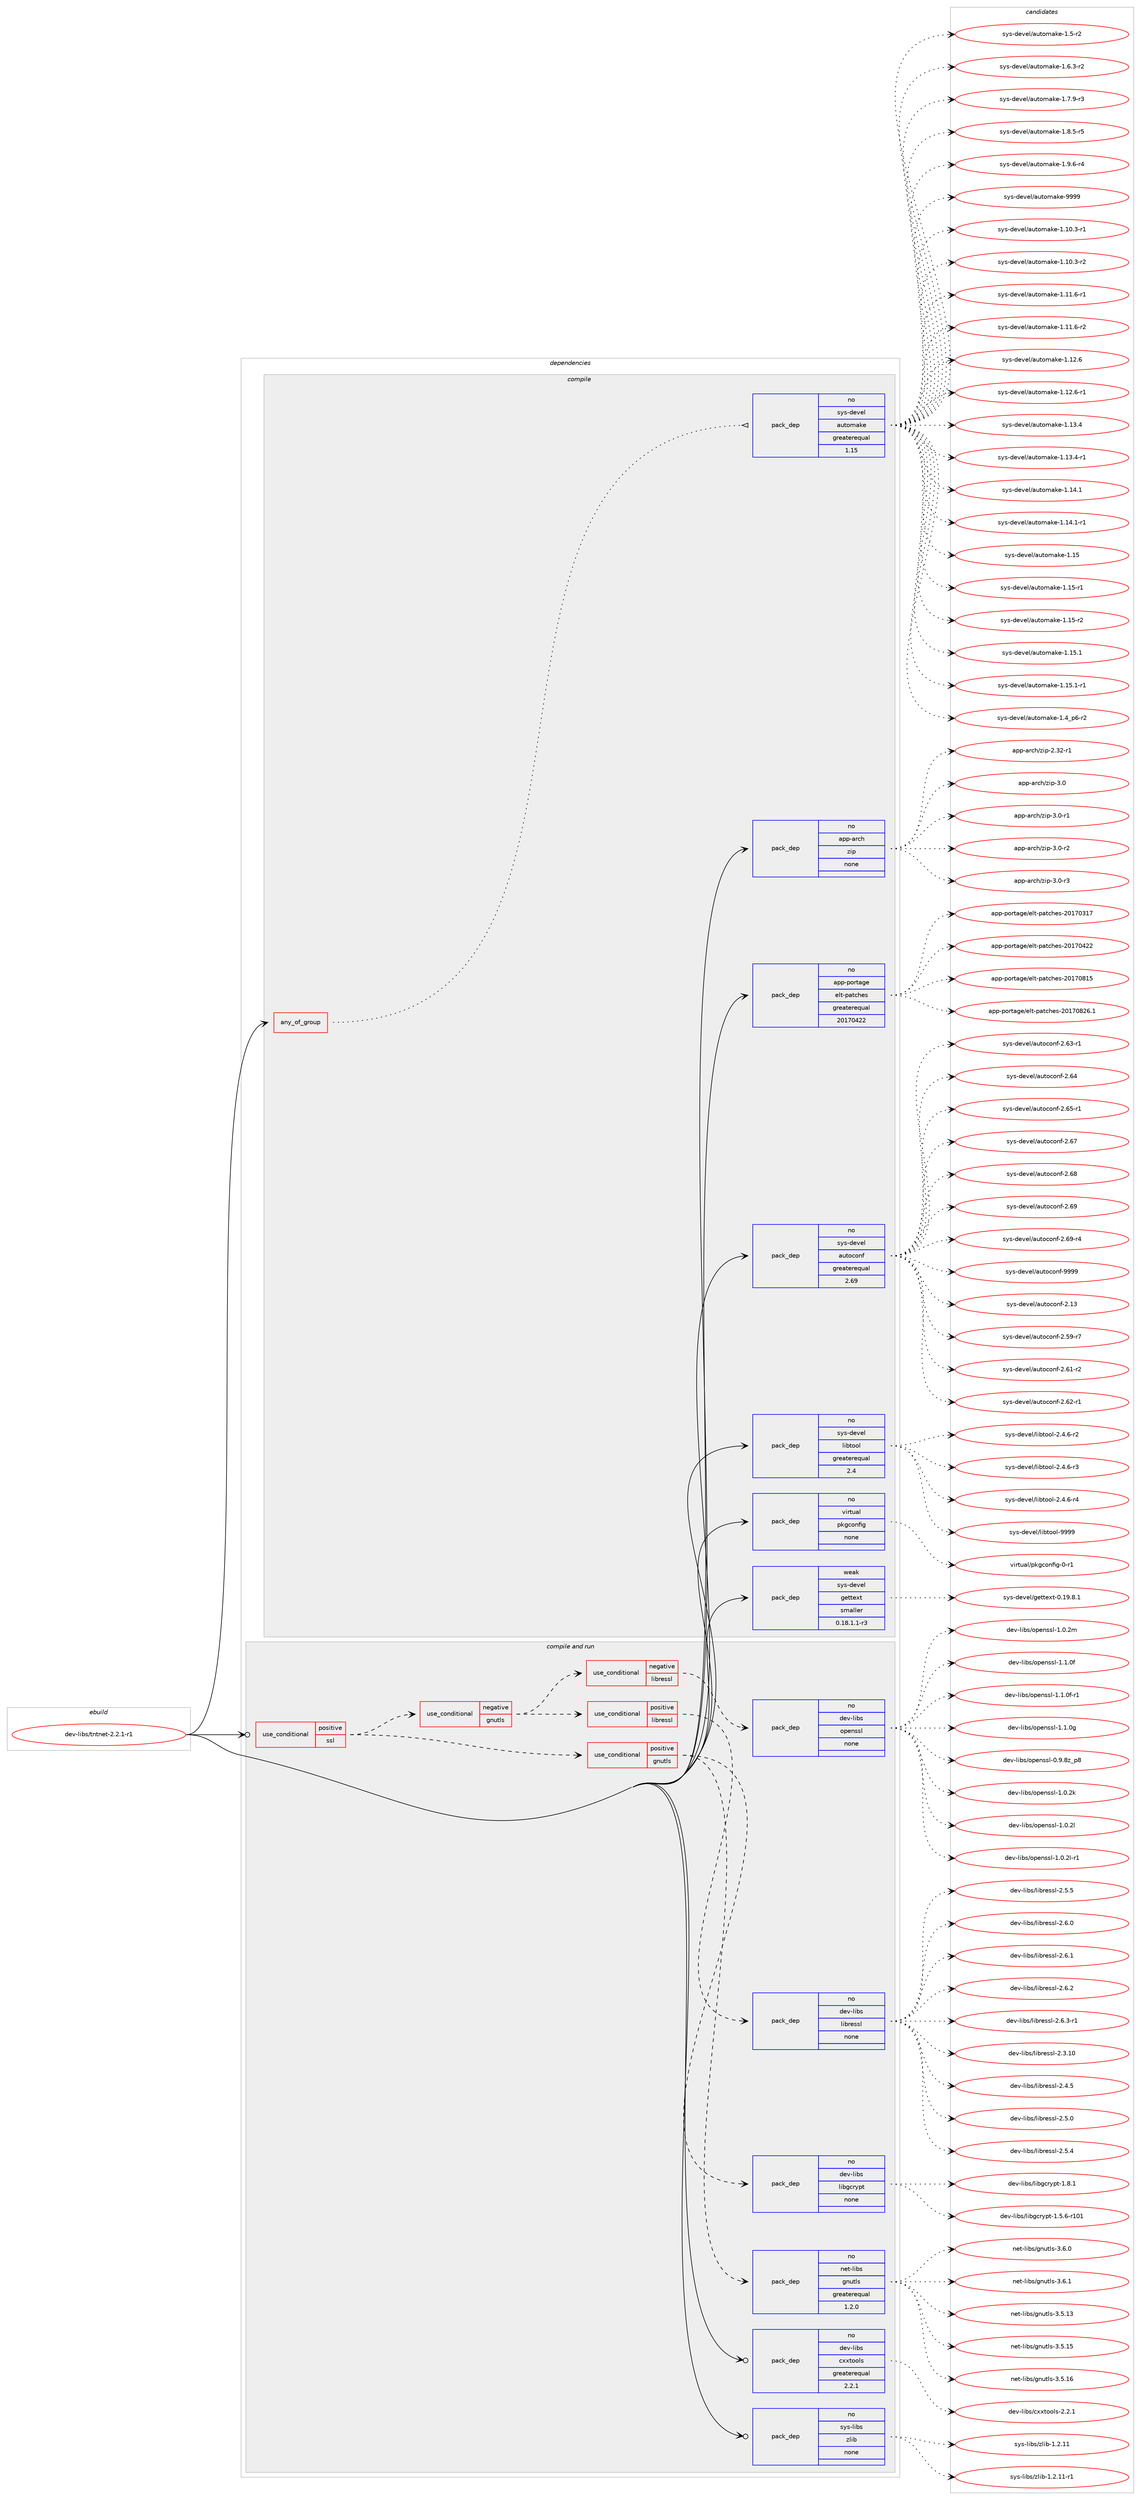digraph prolog {

# *************
# Graph options
# *************

newrank=true;
concentrate=true;
compound=true;
graph [rankdir=LR,fontname=Helvetica,fontsize=10,ranksep=1.5];#, ranksep=2.5, nodesep=0.2];
edge  [arrowhead=vee];
node  [fontname=Helvetica,fontsize=10];

# **********
# The ebuild
# **********

subgraph cluster_leftcol {
color=gray;
rank=same;
label=<<i>ebuild</i>>;
id [label="dev-libs/tntnet-2.2.1-r1", color=red, width=4, href="../dev-libs/tntnet-2.2.1-r1.svg"];
}

# ****************
# The dependencies
# ****************

subgraph cluster_midcol {
color=gray;
label=<<i>dependencies</i>>;
subgraph cluster_compile {
fillcolor="#eeeeee";
style=filled;
label=<<i>compile</i>>;
subgraph any3554 {
dependency119670 [label=<<TABLE BORDER="0" CELLBORDER="1" CELLSPACING="0" CELLPADDING="4"><TR><TD CELLPADDING="10">any_of_group</TD></TR></TABLE>>, shape=none, color=red];subgraph pack90181 {
dependency119671 [label=<<TABLE BORDER="0" CELLBORDER="1" CELLSPACING="0" CELLPADDING="4" WIDTH="220"><TR><TD ROWSPAN="6" CELLPADDING="30">pack_dep</TD></TR><TR><TD WIDTH="110">no</TD></TR><TR><TD>sys-devel</TD></TR><TR><TD>automake</TD></TR><TR><TD>greaterequal</TD></TR><TR><TD>1.15</TD></TR></TABLE>>, shape=none, color=blue];
}
dependency119670:e -> dependency119671:w [weight=20,style="dotted",arrowhead="oinv"];
}
id:e -> dependency119670:w [weight=20,style="solid",arrowhead="vee"];
subgraph pack90182 {
dependency119672 [label=<<TABLE BORDER="0" CELLBORDER="1" CELLSPACING="0" CELLPADDING="4" WIDTH="220"><TR><TD ROWSPAN="6" CELLPADDING="30">pack_dep</TD></TR><TR><TD WIDTH="110">no</TD></TR><TR><TD>app-arch</TD></TR><TR><TD>zip</TD></TR><TR><TD>none</TD></TR><TR><TD></TD></TR></TABLE>>, shape=none, color=blue];
}
id:e -> dependency119672:w [weight=20,style="solid",arrowhead="vee"];
subgraph pack90183 {
dependency119673 [label=<<TABLE BORDER="0" CELLBORDER="1" CELLSPACING="0" CELLPADDING="4" WIDTH="220"><TR><TD ROWSPAN="6" CELLPADDING="30">pack_dep</TD></TR><TR><TD WIDTH="110">no</TD></TR><TR><TD>app-portage</TD></TR><TR><TD>elt-patches</TD></TR><TR><TD>greaterequal</TD></TR><TR><TD>20170422</TD></TR></TABLE>>, shape=none, color=blue];
}
id:e -> dependency119673:w [weight=20,style="solid",arrowhead="vee"];
subgraph pack90184 {
dependency119674 [label=<<TABLE BORDER="0" CELLBORDER="1" CELLSPACING="0" CELLPADDING="4" WIDTH="220"><TR><TD ROWSPAN="6" CELLPADDING="30">pack_dep</TD></TR><TR><TD WIDTH="110">no</TD></TR><TR><TD>sys-devel</TD></TR><TR><TD>autoconf</TD></TR><TR><TD>greaterequal</TD></TR><TR><TD>2.69</TD></TR></TABLE>>, shape=none, color=blue];
}
id:e -> dependency119674:w [weight=20,style="solid",arrowhead="vee"];
subgraph pack90185 {
dependency119675 [label=<<TABLE BORDER="0" CELLBORDER="1" CELLSPACING="0" CELLPADDING="4" WIDTH="220"><TR><TD ROWSPAN="6" CELLPADDING="30">pack_dep</TD></TR><TR><TD WIDTH="110">no</TD></TR><TR><TD>sys-devel</TD></TR><TR><TD>libtool</TD></TR><TR><TD>greaterequal</TD></TR><TR><TD>2.4</TD></TR></TABLE>>, shape=none, color=blue];
}
id:e -> dependency119675:w [weight=20,style="solid",arrowhead="vee"];
subgraph pack90186 {
dependency119676 [label=<<TABLE BORDER="0" CELLBORDER="1" CELLSPACING="0" CELLPADDING="4" WIDTH="220"><TR><TD ROWSPAN="6" CELLPADDING="30">pack_dep</TD></TR><TR><TD WIDTH="110">no</TD></TR><TR><TD>virtual</TD></TR><TR><TD>pkgconfig</TD></TR><TR><TD>none</TD></TR><TR><TD></TD></TR></TABLE>>, shape=none, color=blue];
}
id:e -> dependency119676:w [weight=20,style="solid",arrowhead="vee"];
subgraph pack90187 {
dependency119677 [label=<<TABLE BORDER="0" CELLBORDER="1" CELLSPACING="0" CELLPADDING="4" WIDTH="220"><TR><TD ROWSPAN="6" CELLPADDING="30">pack_dep</TD></TR><TR><TD WIDTH="110">weak</TD></TR><TR><TD>sys-devel</TD></TR><TR><TD>gettext</TD></TR><TR><TD>smaller</TD></TR><TR><TD>0.18.1.1-r3</TD></TR></TABLE>>, shape=none, color=blue];
}
id:e -> dependency119677:w [weight=20,style="solid",arrowhead="vee"];
}
subgraph cluster_compileandrun {
fillcolor="#eeeeee";
style=filled;
label=<<i>compile and run</i>>;
subgraph cond25903 {
dependency119678 [label=<<TABLE BORDER="0" CELLBORDER="1" CELLSPACING="0" CELLPADDING="4"><TR><TD ROWSPAN="3" CELLPADDING="10">use_conditional</TD></TR><TR><TD>positive</TD></TR><TR><TD>ssl</TD></TR></TABLE>>, shape=none, color=red];
subgraph cond25904 {
dependency119679 [label=<<TABLE BORDER="0" CELLBORDER="1" CELLSPACING="0" CELLPADDING="4"><TR><TD ROWSPAN="3" CELLPADDING="10">use_conditional</TD></TR><TR><TD>positive</TD></TR><TR><TD>gnutls</TD></TR></TABLE>>, shape=none, color=red];
subgraph pack90188 {
dependency119680 [label=<<TABLE BORDER="0" CELLBORDER="1" CELLSPACING="0" CELLPADDING="4" WIDTH="220"><TR><TD ROWSPAN="6" CELLPADDING="30">pack_dep</TD></TR><TR><TD WIDTH="110">no</TD></TR><TR><TD>net-libs</TD></TR><TR><TD>gnutls</TD></TR><TR><TD>greaterequal</TD></TR><TR><TD>1.2.0</TD></TR></TABLE>>, shape=none, color=blue];
}
dependency119679:e -> dependency119680:w [weight=20,style="dashed",arrowhead="vee"];
subgraph pack90189 {
dependency119681 [label=<<TABLE BORDER="0" CELLBORDER="1" CELLSPACING="0" CELLPADDING="4" WIDTH="220"><TR><TD ROWSPAN="6" CELLPADDING="30">pack_dep</TD></TR><TR><TD WIDTH="110">no</TD></TR><TR><TD>dev-libs</TD></TR><TR><TD>libgcrypt</TD></TR><TR><TD>none</TD></TR><TR><TD></TD></TR></TABLE>>, shape=none, color=blue];
}
dependency119679:e -> dependency119681:w [weight=20,style="dashed",arrowhead="vee"];
}
dependency119678:e -> dependency119679:w [weight=20,style="dashed",arrowhead="vee"];
subgraph cond25905 {
dependency119682 [label=<<TABLE BORDER="0" CELLBORDER="1" CELLSPACING="0" CELLPADDING="4"><TR><TD ROWSPAN="3" CELLPADDING="10">use_conditional</TD></TR><TR><TD>negative</TD></TR><TR><TD>gnutls</TD></TR></TABLE>>, shape=none, color=red];
subgraph cond25906 {
dependency119683 [label=<<TABLE BORDER="0" CELLBORDER="1" CELLSPACING="0" CELLPADDING="4"><TR><TD ROWSPAN="3" CELLPADDING="10">use_conditional</TD></TR><TR><TD>negative</TD></TR><TR><TD>libressl</TD></TR></TABLE>>, shape=none, color=red];
subgraph pack90190 {
dependency119684 [label=<<TABLE BORDER="0" CELLBORDER="1" CELLSPACING="0" CELLPADDING="4" WIDTH="220"><TR><TD ROWSPAN="6" CELLPADDING="30">pack_dep</TD></TR><TR><TD WIDTH="110">no</TD></TR><TR><TD>dev-libs</TD></TR><TR><TD>openssl</TD></TR><TR><TD>none</TD></TR><TR><TD></TD></TR></TABLE>>, shape=none, color=blue];
}
dependency119683:e -> dependency119684:w [weight=20,style="dashed",arrowhead="vee"];
}
dependency119682:e -> dependency119683:w [weight=20,style="dashed",arrowhead="vee"];
subgraph cond25907 {
dependency119685 [label=<<TABLE BORDER="0" CELLBORDER="1" CELLSPACING="0" CELLPADDING="4"><TR><TD ROWSPAN="3" CELLPADDING="10">use_conditional</TD></TR><TR><TD>positive</TD></TR><TR><TD>libressl</TD></TR></TABLE>>, shape=none, color=red];
subgraph pack90191 {
dependency119686 [label=<<TABLE BORDER="0" CELLBORDER="1" CELLSPACING="0" CELLPADDING="4" WIDTH="220"><TR><TD ROWSPAN="6" CELLPADDING="30">pack_dep</TD></TR><TR><TD WIDTH="110">no</TD></TR><TR><TD>dev-libs</TD></TR><TR><TD>libressl</TD></TR><TR><TD>none</TD></TR><TR><TD></TD></TR></TABLE>>, shape=none, color=blue];
}
dependency119685:e -> dependency119686:w [weight=20,style="dashed",arrowhead="vee"];
}
dependency119682:e -> dependency119685:w [weight=20,style="dashed",arrowhead="vee"];
}
dependency119678:e -> dependency119682:w [weight=20,style="dashed",arrowhead="vee"];
}
id:e -> dependency119678:w [weight=20,style="solid",arrowhead="odotvee"];
subgraph pack90192 {
dependency119687 [label=<<TABLE BORDER="0" CELLBORDER="1" CELLSPACING="0" CELLPADDING="4" WIDTH="220"><TR><TD ROWSPAN="6" CELLPADDING="30">pack_dep</TD></TR><TR><TD WIDTH="110">no</TD></TR><TR><TD>dev-libs</TD></TR><TR><TD>cxxtools</TD></TR><TR><TD>greaterequal</TD></TR><TR><TD>2.2.1</TD></TR></TABLE>>, shape=none, color=blue];
}
id:e -> dependency119687:w [weight=20,style="solid",arrowhead="odotvee"];
subgraph pack90193 {
dependency119688 [label=<<TABLE BORDER="0" CELLBORDER="1" CELLSPACING="0" CELLPADDING="4" WIDTH="220"><TR><TD ROWSPAN="6" CELLPADDING="30">pack_dep</TD></TR><TR><TD WIDTH="110">no</TD></TR><TR><TD>sys-libs</TD></TR><TR><TD>zlib</TD></TR><TR><TD>none</TD></TR><TR><TD></TD></TR></TABLE>>, shape=none, color=blue];
}
id:e -> dependency119688:w [weight=20,style="solid",arrowhead="odotvee"];
}
subgraph cluster_run {
fillcolor="#eeeeee";
style=filled;
label=<<i>run</i>>;
}
}

# **************
# The candidates
# **************

subgraph cluster_choices {
rank=same;
color=gray;
label=<<i>candidates</i>>;

subgraph choice90181 {
color=black;
nodesep=1;
choice11512111545100101118101108479711711611110997107101454946494846514511449 [label="sys-devel/automake-1.10.3-r1", color=red, width=4,href="../sys-devel/automake-1.10.3-r1.svg"];
choice11512111545100101118101108479711711611110997107101454946494846514511450 [label="sys-devel/automake-1.10.3-r2", color=red, width=4,href="../sys-devel/automake-1.10.3-r2.svg"];
choice11512111545100101118101108479711711611110997107101454946494946544511449 [label="sys-devel/automake-1.11.6-r1", color=red, width=4,href="../sys-devel/automake-1.11.6-r1.svg"];
choice11512111545100101118101108479711711611110997107101454946494946544511450 [label="sys-devel/automake-1.11.6-r2", color=red, width=4,href="../sys-devel/automake-1.11.6-r2.svg"];
choice1151211154510010111810110847971171161111099710710145494649504654 [label="sys-devel/automake-1.12.6", color=red, width=4,href="../sys-devel/automake-1.12.6.svg"];
choice11512111545100101118101108479711711611110997107101454946495046544511449 [label="sys-devel/automake-1.12.6-r1", color=red, width=4,href="../sys-devel/automake-1.12.6-r1.svg"];
choice1151211154510010111810110847971171161111099710710145494649514652 [label="sys-devel/automake-1.13.4", color=red, width=4,href="../sys-devel/automake-1.13.4.svg"];
choice11512111545100101118101108479711711611110997107101454946495146524511449 [label="sys-devel/automake-1.13.4-r1", color=red, width=4,href="../sys-devel/automake-1.13.4-r1.svg"];
choice1151211154510010111810110847971171161111099710710145494649524649 [label="sys-devel/automake-1.14.1", color=red, width=4,href="../sys-devel/automake-1.14.1.svg"];
choice11512111545100101118101108479711711611110997107101454946495246494511449 [label="sys-devel/automake-1.14.1-r1", color=red, width=4,href="../sys-devel/automake-1.14.1-r1.svg"];
choice115121115451001011181011084797117116111109971071014549464953 [label="sys-devel/automake-1.15", color=red, width=4,href="../sys-devel/automake-1.15.svg"];
choice1151211154510010111810110847971171161111099710710145494649534511449 [label="sys-devel/automake-1.15-r1", color=red, width=4,href="../sys-devel/automake-1.15-r1.svg"];
choice1151211154510010111810110847971171161111099710710145494649534511450 [label="sys-devel/automake-1.15-r2", color=red, width=4,href="../sys-devel/automake-1.15-r2.svg"];
choice1151211154510010111810110847971171161111099710710145494649534649 [label="sys-devel/automake-1.15.1", color=red, width=4,href="../sys-devel/automake-1.15.1.svg"];
choice11512111545100101118101108479711711611110997107101454946495346494511449 [label="sys-devel/automake-1.15.1-r1", color=red, width=4,href="../sys-devel/automake-1.15.1-r1.svg"];
choice115121115451001011181011084797117116111109971071014549465295112544511450 [label="sys-devel/automake-1.4_p6-r2", color=red, width=4,href="../sys-devel/automake-1.4_p6-r2.svg"];
choice11512111545100101118101108479711711611110997107101454946534511450 [label="sys-devel/automake-1.5-r2", color=red, width=4,href="../sys-devel/automake-1.5-r2.svg"];
choice115121115451001011181011084797117116111109971071014549465446514511450 [label="sys-devel/automake-1.6.3-r2", color=red, width=4,href="../sys-devel/automake-1.6.3-r2.svg"];
choice115121115451001011181011084797117116111109971071014549465546574511451 [label="sys-devel/automake-1.7.9-r3", color=red, width=4,href="../sys-devel/automake-1.7.9-r3.svg"];
choice115121115451001011181011084797117116111109971071014549465646534511453 [label="sys-devel/automake-1.8.5-r5", color=red, width=4,href="../sys-devel/automake-1.8.5-r5.svg"];
choice115121115451001011181011084797117116111109971071014549465746544511452 [label="sys-devel/automake-1.9.6-r4", color=red, width=4,href="../sys-devel/automake-1.9.6-r4.svg"];
choice115121115451001011181011084797117116111109971071014557575757 [label="sys-devel/automake-9999", color=red, width=4,href="../sys-devel/automake-9999.svg"];
dependency119671:e -> choice11512111545100101118101108479711711611110997107101454946494846514511449:w [style=dotted,weight="100"];
dependency119671:e -> choice11512111545100101118101108479711711611110997107101454946494846514511450:w [style=dotted,weight="100"];
dependency119671:e -> choice11512111545100101118101108479711711611110997107101454946494946544511449:w [style=dotted,weight="100"];
dependency119671:e -> choice11512111545100101118101108479711711611110997107101454946494946544511450:w [style=dotted,weight="100"];
dependency119671:e -> choice1151211154510010111810110847971171161111099710710145494649504654:w [style=dotted,weight="100"];
dependency119671:e -> choice11512111545100101118101108479711711611110997107101454946495046544511449:w [style=dotted,weight="100"];
dependency119671:e -> choice1151211154510010111810110847971171161111099710710145494649514652:w [style=dotted,weight="100"];
dependency119671:e -> choice11512111545100101118101108479711711611110997107101454946495146524511449:w [style=dotted,weight="100"];
dependency119671:e -> choice1151211154510010111810110847971171161111099710710145494649524649:w [style=dotted,weight="100"];
dependency119671:e -> choice11512111545100101118101108479711711611110997107101454946495246494511449:w [style=dotted,weight="100"];
dependency119671:e -> choice115121115451001011181011084797117116111109971071014549464953:w [style=dotted,weight="100"];
dependency119671:e -> choice1151211154510010111810110847971171161111099710710145494649534511449:w [style=dotted,weight="100"];
dependency119671:e -> choice1151211154510010111810110847971171161111099710710145494649534511450:w [style=dotted,weight="100"];
dependency119671:e -> choice1151211154510010111810110847971171161111099710710145494649534649:w [style=dotted,weight="100"];
dependency119671:e -> choice11512111545100101118101108479711711611110997107101454946495346494511449:w [style=dotted,weight="100"];
dependency119671:e -> choice115121115451001011181011084797117116111109971071014549465295112544511450:w [style=dotted,weight="100"];
dependency119671:e -> choice11512111545100101118101108479711711611110997107101454946534511450:w [style=dotted,weight="100"];
dependency119671:e -> choice115121115451001011181011084797117116111109971071014549465446514511450:w [style=dotted,weight="100"];
dependency119671:e -> choice115121115451001011181011084797117116111109971071014549465546574511451:w [style=dotted,weight="100"];
dependency119671:e -> choice115121115451001011181011084797117116111109971071014549465646534511453:w [style=dotted,weight="100"];
dependency119671:e -> choice115121115451001011181011084797117116111109971071014549465746544511452:w [style=dotted,weight="100"];
dependency119671:e -> choice115121115451001011181011084797117116111109971071014557575757:w [style=dotted,weight="100"];
}
subgraph choice90182 {
color=black;
nodesep=1;
choice971121124597114991044712210511245504651504511449 [label="app-arch/zip-2.32-r1", color=red, width=4,href="../app-arch/zip-2.32-r1.svg"];
choice971121124597114991044712210511245514648 [label="app-arch/zip-3.0", color=red, width=4,href="../app-arch/zip-3.0.svg"];
choice9711211245971149910447122105112455146484511449 [label="app-arch/zip-3.0-r1", color=red, width=4,href="../app-arch/zip-3.0-r1.svg"];
choice9711211245971149910447122105112455146484511450 [label="app-arch/zip-3.0-r2", color=red, width=4,href="../app-arch/zip-3.0-r2.svg"];
choice9711211245971149910447122105112455146484511451 [label="app-arch/zip-3.0-r3", color=red, width=4,href="../app-arch/zip-3.0-r3.svg"];
dependency119672:e -> choice971121124597114991044712210511245504651504511449:w [style=dotted,weight="100"];
dependency119672:e -> choice971121124597114991044712210511245514648:w [style=dotted,weight="100"];
dependency119672:e -> choice9711211245971149910447122105112455146484511449:w [style=dotted,weight="100"];
dependency119672:e -> choice9711211245971149910447122105112455146484511450:w [style=dotted,weight="100"];
dependency119672:e -> choice9711211245971149910447122105112455146484511451:w [style=dotted,weight="100"];
}
subgraph choice90183 {
color=black;
nodesep=1;
choice97112112451121111141169710310147101108116451129711699104101115455048495548514955 [label="app-portage/elt-patches-20170317", color=red, width=4,href="../app-portage/elt-patches-20170317.svg"];
choice97112112451121111141169710310147101108116451129711699104101115455048495548525050 [label="app-portage/elt-patches-20170422", color=red, width=4,href="../app-portage/elt-patches-20170422.svg"];
choice97112112451121111141169710310147101108116451129711699104101115455048495548564953 [label="app-portage/elt-patches-20170815", color=red, width=4,href="../app-portage/elt-patches-20170815.svg"];
choice971121124511211111411697103101471011081164511297116991041011154550484955485650544649 [label="app-portage/elt-patches-20170826.1", color=red, width=4,href="../app-portage/elt-patches-20170826.1.svg"];
dependency119673:e -> choice97112112451121111141169710310147101108116451129711699104101115455048495548514955:w [style=dotted,weight="100"];
dependency119673:e -> choice97112112451121111141169710310147101108116451129711699104101115455048495548525050:w [style=dotted,weight="100"];
dependency119673:e -> choice97112112451121111141169710310147101108116451129711699104101115455048495548564953:w [style=dotted,weight="100"];
dependency119673:e -> choice971121124511211111411697103101471011081164511297116991041011154550484955485650544649:w [style=dotted,weight="100"];
}
subgraph choice90184 {
color=black;
nodesep=1;
choice115121115451001011181011084797117116111991111101024550464951 [label="sys-devel/autoconf-2.13", color=red, width=4,href="../sys-devel/autoconf-2.13.svg"];
choice1151211154510010111810110847971171161119911111010245504653574511455 [label="sys-devel/autoconf-2.59-r7", color=red, width=4,href="../sys-devel/autoconf-2.59-r7.svg"];
choice1151211154510010111810110847971171161119911111010245504654494511450 [label="sys-devel/autoconf-2.61-r2", color=red, width=4,href="../sys-devel/autoconf-2.61-r2.svg"];
choice1151211154510010111810110847971171161119911111010245504654504511449 [label="sys-devel/autoconf-2.62-r1", color=red, width=4,href="../sys-devel/autoconf-2.62-r1.svg"];
choice1151211154510010111810110847971171161119911111010245504654514511449 [label="sys-devel/autoconf-2.63-r1", color=red, width=4,href="../sys-devel/autoconf-2.63-r1.svg"];
choice115121115451001011181011084797117116111991111101024550465452 [label="sys-devel/autoconf-2.64", color=red, width=4,href="../sys-devel/autoconf-2.64.svg"];
choice1151211154510010111810110847971171161119911111010245504654534511449 [label="sys-devel/autoconf-2.65-r1", color=red, width=4,href="../sys-devel/autoconf-2.65-r1.svg"];
choice115121115451001011181011084797117116111991111101024550465455 [label="sys-devel/autoconf-2.67", color=red, width=4,href="../sys-devel/autoconf-2.67.svg"];
choice115121115451001011181011084797117116111991111101024550465456 [label="sys-devel/autoconf-2.68", color=red, width=4,href="../sys-devel/autoconf-2.68.svg"];
choice115121115451001011181011084797117116111991111101024550465457 [label="sys-devel/autoconf-2.69", color=red, width=4,href="../sys-devel/autoconf-2.69.svg"];
choice1151211154510010111810110847971171161119911111010245504654574511452 [label="sys-devel/autoconf-2.69-r4", color=red, width=4,href="../sys-devel/autoconf-2.69-r4.svg"];
choice115121115451001011181011084797117116111991111101024557575757 [label="sys-devel/autoconf-9999", color=red, width=4,href="../sys-devel/autoconf-9999.svg"];
dependency119674:e -> choice115121115451001011181011084797117116111991111101024550464951:w [style=dotted,weight="100"];
dependency119674:e -> choice1151211154510010111810110847971171161119911111010245504653574511455:w [style=dotted,weight="100"];
dependency119674:e -> choice1151211154510010111810110847971171161119911111010245504654494511450:w [style=dotted,weight="100"];
dependency119674:e -> choice1151211154510010111810110847971171161119911111010245504654504511449:w [style=dotted,weight="100"];
dependency119674:e -> choice1151211154510010111810110847971171161119911111010245504654514511449:w [style=dotted,weight="100"];
dependency119674:e -> choice115121115451001011181011084797117116111991111101024550465452:w [style=dotted,weight="100"];
dependency119674:e -> choice1151211154510010111810110847971171161119911111010245504654534511449:w [style=dotted,weight="100"];
dependency119674:e -> choice115121115451001011181011084797117116111991111101024550465455:w [style=dotted,weight="100"];
dependency119674:e -> choice115121115451001011181011084797117116111991111101024550465456:w [style=dotted,weight="100"];
dependency119674:e -> choice115121115451001011181011084797117116111991111101024550465457:w [style=dotted,weight="100"];
dependency119674:e -> choice1151211154510010111810110847971171161119911111010245504654574511452:w [style=dotted,weight="100"];
dependency119674:e -> choice115121115451001011181011084797117116111991111101024557575757:w [style=dotted,weight="100"];
}
subgraph choice90185 {
color=black;
nodesep=1;
choice1151211154510010111810110847108105981161111111084550465246544511450 [label="sys-devel/libtool-2.4.6-r2", color=red, width=4,href="../sys-devel/libtool-2.4.6-r2.svg"];
choice1151211154510010111810110847108105981161111111084550465246544511451 [label="sys-devel/libtool-2.4.6-r3", color=red, width=4,href="../sys-devel/libtool-2.4.6-r3.svg"];
choice1151211154510010111810110847108105981161111111084550465246544511452 [label="sys-devel/libtool-2.4.6-r4", color=red, width=4,href="../sys-devel/libtool-2.4.6-r4.svg"];
choice1151211154510010111810110847108105981161111111084557575757 [label="sys-devel/libtool-9999", color=red, width=4,href="../sys-devel/libtool-9999.svg"];
dependency119675:e -> choice1151211154510010111810110847108105981161111111084550465246544511450:w [style=dotted,weight="100"];
dependency119675:e -> choice1151211154510010111810110847108105981161111111084550465246544511451:w [style=dotted,weight="100"];
dependency119675:e -> choice1151211154510010111810110847108105981161111111084550465246544511452:w [style=dotted,weight="100"];
dependency119675:e -> choice1151211154510010111810110847108105981161111111084557575757:w [style=dotted,weight="100"];
}
subgraph choice90186 {
color=black;
nodesep=1;
choice11810511411611797108471121071039911111010210510345484511449 [label="virtual/pkgconfig-0-r1", color=red, width=4,href="../virtual/pkgconfig-0-r1.svg"];
dependency119676:e -> choice11810511411611797108471121071039911111010210510345484511449:w [style=dotted,weight="100"];
}
subgraph choice90187 {
color=black;
nodesep=1;
choice1151211154510010111810110847103101116116101120116454846495746564649 [label="sys-devel/gettext-0.19.8.1", color=red, width=4,href="../sys-devel/gettext-0.19.8.1.svg"];
dependency119677:e -> choice1151211154510010111810110847103101116116101120116454846495746564649:w [style=dotted,weight="100"];
}
subgraph choice90188 {
color=black;
nodesep=1;
choice11010111645108105981154710311011711610811545514653464951 [label="net-libs/gnutls-3.5.13", color=red, width=4,href="../net-libs/gnutls-3.5.13.svg"];
choice11010111645108105981154710311011711610811545514653464953 [label="net-libs/gnutls-3.5.15", color=red, width=4,href="../net-libs/gnutls-3.5.15.svg"];
choice11010111645108105981154710311011711610811545514653464954 [label="net-libs/gnutls-3.5.16", color=red, width=4,href="../net-libs/gnutls-3.5.16.svg"];
choice110101116451081059811547103110117116108115455146544648 [label="net-libs/gnutls-3.6.0", color=red, width=4,href="../net-libs/gnutls-3.6.0.svg"];
choice110101116451081059811547103110117116108115455146544649 [label="net-libs/gnutls-3.6.1", color=red, width=4,href="../net-libs/gnutls-3.6.1.svg"];
dependency119680:e -> choice11010111645108105981154710311011711610811545514653464951:w [style=dotted,weight="100"];
dependency119680:e -> choice11010111645108105981154710311011711610811545514653464953:w [style=dotted,weight="100"];
dependency119680:e -> choice11010111645108105981154710311011711610811545514653464954:w [style=dotted,weight="100"];
dependency119680:e -> choice110101116451081059811547103110117116108115455146544648:w [style=dotted,weight="100"];
dependency119680:e -> choice110101116451081059811547103110117116108115455146544649:w [style=dotted,weight="100"];
}
subgraph choice90189 {
color=black;
nodesep=1;
choice100101118451081059811547108105981039911412111211645494653465445114494849 [label="dev-libs/libgcrypt-1.5.6-r101", color=red, width=4,href="../dev-libs/libgcrypt-1.5.6-r101.svg"];
choice1001011184510810598115471081059810399114121112116454946564649 [label="dev-libs/libgcrypt-1.8.1", color=red, width=4,href="../dev-libs/libgcrypt-1.8.1.svg"];
dependency119681:e -> choice100101118451081059811547108105981039911412111211645494653465445114494849:w [style=dotted,weight="100"];
dependency119681:e -> choice1001011184510810598115471081059810399114121112116454946564649:w [style=dotted,weight="100"];
}
subgraph choice90190 {
color=black;
nodesep=1;
choice1001011184510810598115471111121011101151151084548465746561229511256 [label="dev-libs/openssl-0.9.8z_p8", color=red, width=4,href="../dev-libs/openssl-0.9.8z_p8.svg"];
choice100101118451081059811547111112101110115115108454946484650107 [label="dev-libs/openssl-1.0.2k", color=red, width=4,href="../dev-libs/openssl-1.0.2k.svg"];
choice100101118451081059811547111112101110115115108454946484650108 [label="dev-libs/openssl-1.0.2l", color=red, width=4,href="../dev-libs/openssl-1.0.2l.svg"];
choice1001011184510810598115471111121011101151151084549464846501084511449 [label="dev-libs/openssl-1.0.2l-r1", color=red, width=4,href="../dev-libs/openssl-1.0.2l-r1.svg"];
choice100101118451081059811547111112101110115115108454946484650109 [label="dev-libs/openssl-1.0.2m", color=red, width=4,href="../dev-libs/openssl-1.0.2m.svg"];
choice100101118451081059811547111112101110115115108454946494648102 [label="dev-libs/openssl-1.1.0f", color=red, width=4,href="../dev-libs/openssl-1.1.0f.svg"];
choice1001011184510810598115471111121011101151151084549464946481024511449 [label="dev-libs/openssl-1.1.0f-r1", color=red, width=4,href="../dev-libs/openssl-1.1.0f-r1.svg"];
choice100101118451081059811547111112101110115115108454946494648103 [label="dev-libs/openssl-1.1.0g", color=red, width=4,href="../dev-libs/openssl-1.1.0g.svg"];
dependency119684:e -> choice1001011184510810598115471111121011101151151084548465746561229511256:w [style=dotted,weight="100"];
dependency119684:e -> choice100101118451081059811547111112101110115115108454946484650107:w [style=dotted,weight="100"];
dependency119684:e -> choice100101118451081059811547111112101110115115108454946484650108:w [style=dotted,weight="100"];
dependency119684:e -> choice1001011184510810598115471111121011101151151084549464846501084511449:w [style=dotted,weight="100"];
dependency119684:e -> choice100101118451081059811547111112101110115115108454946484650109:w [style=dotted,weight="100"];
dependency119684:e -> choice100101118451081059811547111112101110115115108454946494648102:w [style=dotted,weight="100"];
dependency119684:e -> choice1001011184510810598115471111121011101151151084549464946481024511449:w [style=dotted,weight="100"];
dependency119684:e -> choice100101118451081059811547111112101110115115108454946494648103:w [style=dotted,weight="100"];
}
subgraph choice90191 {
color=black;
nodesep=1;
choice1001011184510810598115471081059811410111511510845504651464948 [label="dev-libs/libressl-2.3.10", color=red, width=4,href="../dev-libs/libressl-2.3.10.svg"];
choice10010111845108105981154710810598114101115115108455046524653 [label="dev-libs/libressl-2.4.5", color=red, width=4,href="../dev-libs/libressl-2.4.5.svg"];
choice10010111845108105981154710810598114101115115108455046534648 [label="dev-libs/libressl-2.5.0", color=red, width=4,href="../dev-libs/libressl-2.5.0.svg"];
choice10010111845108105981154710810598114101115115108455046534652 [label="dev-libs/libressl-2.5.4", color=red, width=4,href="../dev-libs/libressl-2.5.4.svg"];
choice10010111845108105981154710810598114101115115108455046534653 [label="dev-libs/libressl-2.5.5", color=red, width=4,href="../dev-libs/libressl-2.5.5.svg"];
choice10010111845108105981154710810598114101115115108455046544648 [label="dev-libs/libressl-2.6.0", color=red, width=4,href="../dev-libs/libressl-2.6.0.svg"];
choice10010111845108105981154710810598114101115115108455046544649 [label="dev-libs/libressl-2.6.1", color=red, width=4,href="../dev-libs/libressl-2.6.1.svg"];
choice10010111845108105981154710810598114101115115108455046544650 [label="dev-libs/libressl-2.6.2", color=red, width=4,href="../dev-libs/libressl-2.6.2.svg"];
choice100101118451081059811547108105981141011151151084550465446514511449 [label="dev-libs/libressl-2.6.3-r1", color=red, width=4,href="../dev-libs/libressl-2.6.3-r1.svg"];
dependency119686:e -> choice1001011184510810598115471081059811410111511510845504651464948:w [style=dotted,weight="100"];
dependency119686:e -> choice10010111845108105981154710810598114101115115108455046524653:w [style=dotted,weight="100"];
dependency119686:e -> choice10010111845108105981154710810598114101115115108455046534648:w [style=dotted,weight="100"];
dependency119686:e -> choice10010111845108105981154710810598114101115115108455046534652:w [style=dotted,weight="100"];
dependency119686:e -> choice10010111845108105981154710810598114101115115108455046534653:w [style=dotted,weight="100"];
dependency119686:e -> choice10010111845108105981154710810598114101115115108455046544648:w [style=dotted,weight="100"];
dependency119686:e -> choice10010111845108105981154710810598114101115115108455046544649:w [style=dotted,weight="100"];
dependency119686:e -> choice10010111845108105981154710810598114101115115108455046544650:w [style=dotted,weight="100"];
dependency119686:e -> choice100101118451081059811547108105981141011151151084550465446514511449:w [style=dotted,weight="100"];
}
subgraph choice90192 {
color=black;
nodesep=1;
choice10010111845108105981154799120120116111111108115455046504649 [label="dev-libs/cxxtools-2.2.1", color=red, width=4,href="../dev-libs/cxxtools-2.2.1.svg"];
dependency119687:e -> choice10010111845108105981154799120120116111111108115455046504649:w [style=dotted,weight="100"];
}
subgraph choice90193 {
color=black;
nodesep=1;
choice1151211154510810598115471221081059845494650464949 [label="sys-libs/zlib-1.2.11", color=red, width=4,href="../sys-libs/zlib-1.2.11.svg"];
choice11512111545108105981154712210810598454946504649494511449 [label="sys-libs/zlib-1.2.11-r1", color=red, width=4,href="../sys-libs/zlib-1.2.11-r1.svg"];
dependency119688:e -> choice1151211154510810598115471221081059845494650464949:w [style=dotted,weight="100"];
dependency119688:e -> choice11512111545108105981154712210810598454946504649494511449:w [style=dotted,weight="100"];
}
}

}
